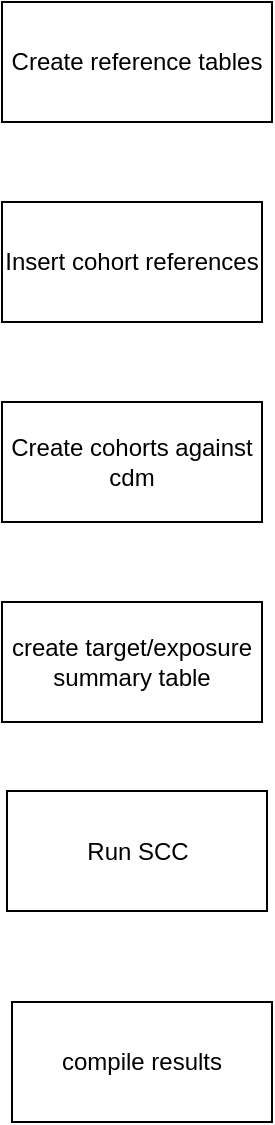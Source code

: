 <mxfile version="13.0.3" type="device"><diagram id="m_2jGcB4TOyk11oUH6Lg" name="Page-1"><mxGraphModel dx="778" dy="533" grid="1" gridSize="10" guides="1" tooltips="1" connect="1" arrows="1" fold="1" page="1" pageScale="1" pageWidth="827" pageHeight="1169" math="0" shadow="0"><root><mxCell id="0"/><mxCell id="1" parent="0"/><mxCell id="skksol4PdtGYInKE-axD-1" value="Create reference tables" style="rounded=0;whiteSpace=wrap;html=1;" vertex="1" parent="1"><mxGeometry x="250" y="130" width="135" height="60" as="geometry"/></mxCell><mxCell id="skksol4PdtGYInKE-axD-2" value="Insert cohort references" style="rounded=0;whiteSpace=wrap;html=1;" vertex="1" parent="1"><mxGeometry x="250" y="230" width="130" height="60" as="geometry"/></mxCell><mxCell id="skksol4PdtGYInKE-axD-3" value="Create cohorts against cdm" style="rounded=0;whiteSpace=wrap;html=1;" vertex="1" parent="1"><mxGeometry x="250" y="330" width="130" height="60" as="geometry"/></mxCell><mxCell id="skksol4PdtGYInKE-axD-4" value="create target/exposure&lt;br&gt;summary table" style="rounded=0;whiteSpace=wrap;html=1;" vertex="1" parent="1"><mxGeometry x="250" y="430" width="130" height="60" as="geometry"/></mxCell><mxCell id="skksol4PdtGYInKE-axD-5" value="Run SCC" style="rounded=0;whiteSpace=wrap;html=1;" vertex="1" parent="1"><mxGeometry x="252.5" y="524.5" width="130" height="60" as="geometry"/></mxCell><mxCell id="skksol4PdtGYInKE-axD-6" value="compile results" style="rounded=0;whiteSpace=wrap;html=1;" vertex="1" parent="1"><mxGeometry x="255" y="630" width="130" height="60" as="geometry"/></mxCell></root></mxGraphModel></diagram></mxfile>